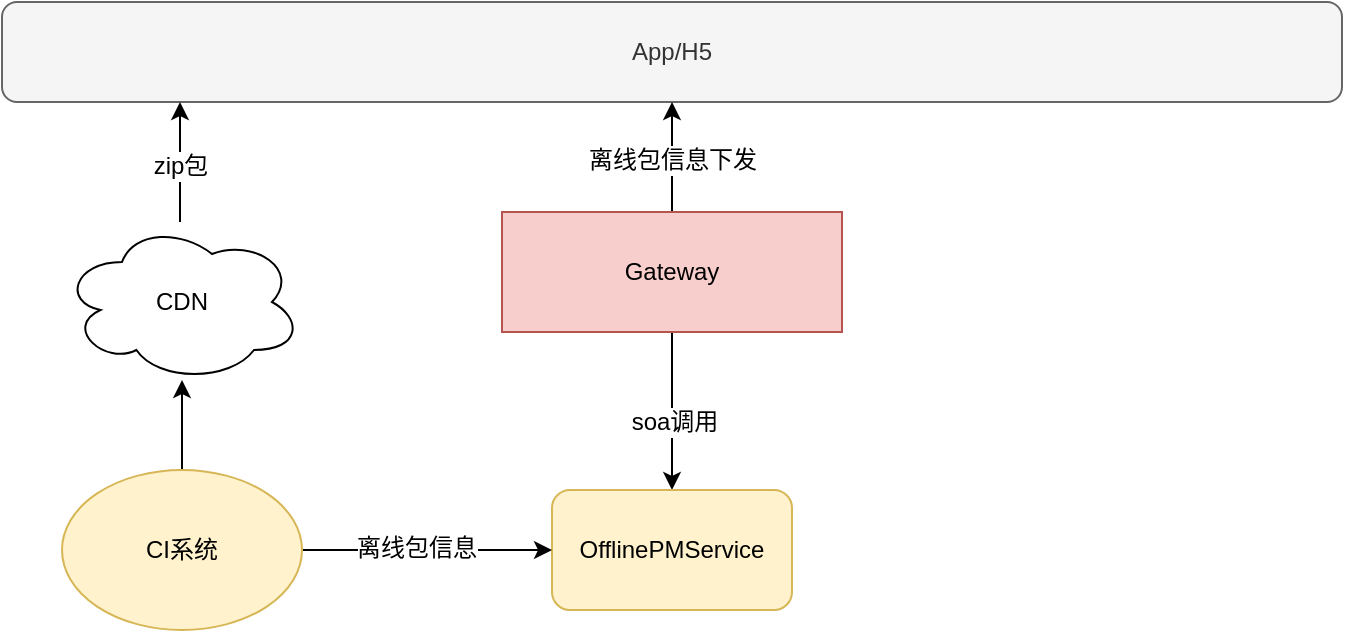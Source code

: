 <mxfile version="12.1.3" type="github" pages="1">
  <diagram id="rlvopRm7BXBtBSCe4tqG" name="第 1 页">
    <mxGraphModel dx="1426" dy="794" grid="1" gridSize="10" guides="1" tooltips="1" connect="1" arrows="1" fold="1" page="1" pageScale="1" pageWidth="827" pageHeight="1169" math="0" shadow="0">
      <root>
        <mxCell id="0"/>
        <mxCell id="1" parent="0"/>
        <mxCell id="lHBY-Ies8V-TYgrtDULv-2" value="App/H5" style="rounded=1;whiteSpace=wrap;html=1;fillColor=#f5f5f5;strokeColor=#666666;fontColor=#333333;" vertex="1" parent="1">
          <mxGeometry x="60" y="150" width="670" height="50" as="geometry"/>
        </mxCell>
        <mxCell id="lHBY-Ies8V-TYgrtDULv-7" style="edgeStyle=orthogonalEdgeStyle;rounded=0;orthogonalLoop=1;jettySize=auto;html=1;entryX=0.5;entryY=0;entryDx=0;entryDy=0;" edge="1" parent="1" source="lHBY-Ies8V-TYgrtDULv-3" target="lHBY-Ies8V-TYgrtDULv-4">
          <mxGeometry relative="1" as="geometry"/>
        </mxCell>
        <mxCell id="lHBY-Ies8V-TYgrtDULv-14" value="soa调用" style="text;html=1;resizable=0;points=[];align=center;verticalAlign=middle;labelBackgroundColor=#ffffff;" vertex="1" connectable="0" parent="lHBY-Ies8V-TYgrtDULv-7">
          <mxGeometry x="0.127" y="1" relative="1" as="geometry">
            <mxPoint as="offset"/>
          </mxGeometry>
        </mxCell>
        <mxCell id="lHBY-Ies8V-TYgrtDULv-12" style="edgeStyle=orthogonalEdgeStyle;rounded=0;orthogonalLoop=1;jettySize=auto;html=1;exitX=0.5;exitY=0;exitDx=0;exitDy=0;entryX=0.5;entryY=1;entryDx=0;entryDy=0;" edge="1" parent="1" source="lHBY-Ies8V-TYgrtDULv-3" target="lHBY-Ies8V-TYgrtDULv-2">
          <mxGeometry relative="1" as="geometry"/>
        </mxCell>
        <mxCell id="lHBY-Ies8V-TYgrtDULv-13" value="离线包信息下发" style="text;html=1;resizable=0;points=[];align=center;verticalAlign=middle;labelBackgroundColor=#ffffff;" vertex="1" connectable="0" parent="lHBY-Ies8V-TYgrtDULv-12">
          <mxGeometry x="-0.057" relative="1" as="geometry">
            <mxPoint as="offset"/>
          </mxGeometry>
        </mxCell>
        <mxCell id="lHBY-Ies8V-TYgrtDULv-3" value="Gateway" style="rounded=0;whiteSpace=wrap;html=1;fillColor=#f8cecc;strokeColor=#b85450;" vertex="1" parent="1">
          <mxGeometry x="310" y="255" width="170" height="60" as="geometry"/>
        </mxCell>
        <mxCell id="lHBY-Ies8V-TYgrtDULv-4" value="OfflinePMService" style="rounded=1;whiteSpace=wrap;html=1;fillColor=#fff2cc;strokeColor=#d6b656;" vertex="1" parent="1">
          <mxGeometry x="335" y="394" width="120" height="60" as="geometry"/>
        </mxCell>
        <mxCell id="lHBY-Ies8V-TYgrtDULv-10" style="edgeStyle=orthogonalEdgeStyle;rounded=0;orthogonalLoop=1;jettySize=auto;html=1;entryX=0;entryY=0.5;entryDx=0;entryDy=0;" edge="1" parent="1" source="lHBY-Ies8V-TYgrtDULv-9" target="lHBY-Ies8V-TYgrtDULv-4">
          <mxGeometry relative="1" as="geometry"/>
        </mxCell>
        <mxCell id="lHBY-Ies8V-TYgrtDULv-19" value="离线包信息" style="text;html=1;resizable=0;points=[];align=center;verticalAlign=middle;labelBackgroundColor=#ffffff;" vertex="1" connectable="0" parent="lHBY-Ies8V-TYgrtDULv-10">
          <mxGeometry x="-0.088" y="1" relative="1" as="geometry">
            <mxPoint as="offset"/>
          </mxGeometry>
        </mxCell>
        <mxCell id="lHBY-Ies8V-TYgrtDULv-18" style="edgeStyle=orthogonalEdgeStyle;rounded=0;orthogonalLoop=1;jettySize=auto;html=1;exitX=0.5;exitY=0;exitDx=0;exitDy=0;entryX=0.5;entryY=0.988;entryDx=0;entryDy=0;entryPerimeter=0;" edge="1" parent="1" source="lHBY-Ies8V-TYgrtDULv-9" target="lHBY-Ies8V-TYgrtDULv-15">
          <mxGeometry relative="1" as="geometry"/>
        </mxCell>
        <mxCell id="lHBY-Ies8V-TYgrtDULv-9" value="CI系统" style="ellipse;whiteSpace=wrap;html=1;fillColor=#fff2cc;strokeColor=#d6b656;" vertex="1" parent="1">
          <mxGeometry x="90" y="384" width="120" height="80" as="geometry"/>
        </mxCell>
        <mxCell id="lHBY-Ies8V-TYgrtDULv-16" style="edgeStyle=orthogonalEdgeStyle;rounded=0;orthogonalLoop=1;jettySize=auto;html=1;" edge="1" parent="1">
          <mxGeometry relative="1" as="geometry">
            <mxPoint x="149" y="260" as="sourcePoint"/>
            <mxPoint x="149" y="200" as="targetPoint"/>
            <Array as="points">
              <mxPoint x="149" y="250"/>
              <mxPoint x="149" y="250"/>
            </Array>
          </mxGeometry>
        </mxCell>
        <mxCell id="lHBY-Ies8V-TYgrtDULv-17" value="zip包" style="text;html=1;resizable=0;points=[];align=center;verticalAlign=middle;labelBackgroundColor=#ffffff;" vertex="1" connectable="0" parent="lHBY-Ies8V-TYgrtDULv-16">
          <mxGeometry x="-0.067" relative="1" as="geometry">
            <mxPoint as="offset"/>
          </mxGeometry>
        </mxCell>
        <mxCell id="lHBY-Ies8V-TYgrtDULv-15" value="CDN" style="ellipse;shape=cloud;whiteSpace=wrap;html=1;" vertex="1" parent="1">
          <mxGeometry x="90" y="260" width="120" height="80" as="geometry"/>
        </mxCell>
      </root>
    </mxGraphModel>
  </diagram>
</mxfile>
